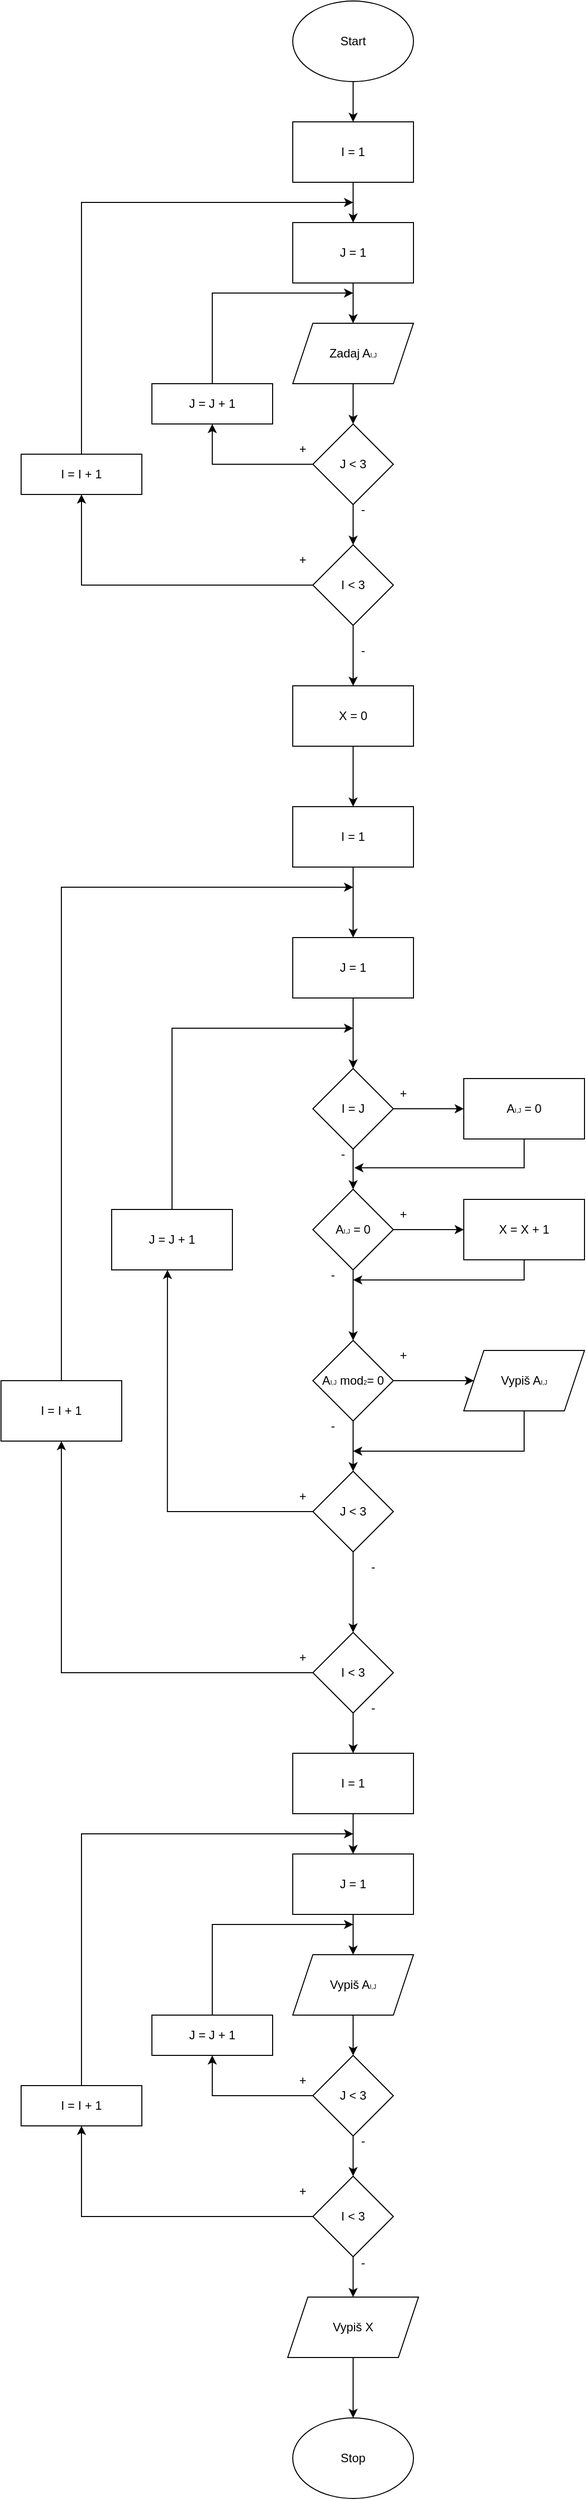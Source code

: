 <mxfile version="22.0.8" type="device">
  <diagram name="Страница — 1" id="d6_e_KgqUYrD1OHMbHaS">
    <mxGraphModel dx="1050" dy="534" grid="1" gridSize="10" guides="1" tooltips="1" connect="1" arrows="1" fold="1" page="1" pageScale="1" pageWidth="3300" pageHeight="4681" math="0" shadow="0">
      <root>
        <mxCell id="0" />
        <mxCell id="1" parent="0" />
        <mxCell id="ti2DzStLuDade1WwvBae-4" style="edgeStyle=orthogonalEdgeStyle;rounded=0;orthogonalLoop=1;jettySize=auto;html=1;exitX=0.5;exitY=1;exitDx=0;exitDy=0;" edge="1" parent="1" source="ti2DzStLuDade1WwvBae-1" target="ti2DzStLuDade1WwvBae-3">
          <mxGeometry relative="1" as="geometry" />
        </mxCell>
        <mxCell id="ti2DzStLuDade1WwvBae-1" value="Start&lt;br&gt;" style="ellipse;whiteSpace=wrap;html=1;" vertex="1" parent="1">
          <mxGeometry x="320" y="110" width="120" height="80" as="geometry" />
        </mxCell>
        <mxCell id="ti2DzStLuDade1WwvBae-6" style="edgeStyle=orthogonalEdgeStyle;rounded=0;orthogonalLoop=1;jettySize=auto;html=1;exitX=0.5;exitY=1;exitDx=0;exitDy=0;" edge="1" parent="1" source="ti2DzStLuDade1WwvBae-3" target="ti2DzStLuDade1WwvBae-5">
          <mxGeometry relative="1" as="geometry" />
        </mxCell>
        <mxCell id="ti2DzStLuDade1WwvBae-3" value="I = 1&lt;br&gt;" style="rounded=0;whiteSpace=wrap;html=1;" vertex="1" parent="1">
          <mxGeometry x="320" y="230" width="120" height="60" as="geometry" />
        </mxCell>
        <mxCell id="ti2DzStLuDade1WwvBae-8" style="edgeStyle=orthogonalEdgeStyle;rounded=0;orthogonalLoop=1;jettySize=auto;html=1;exitX=0.5;exitY=1;exitDx=0;exitDy=0;" edge="1" parent="1" source="ti2DzStLuDade1WwvBae-5" target="ti2DzStLuDade1WwvBae-7">
          <mxGeometry relative="1" as="geometry" />
        </mxCell>
        <mxCell id="ti2DzStLuDade1WwvBae-5" value="J = 1" style="rounded=0;whiteSpace=wrap;html=1;" vertex="1" parent="1">
          <mxGeometry x="320" y="330" width="120" height="60" as="geometry" />
        </mxCell>
        <mxCell id="ti2DzStLuDade1WwvBae-10" style="edgeStyle=orthogonalEdgeStyle;rounded=0;orthogonalLoop=1;jettySize=auto;html=1;exitX=0.5;exitY=1;exitDx=0;exitDy=0;" edge="1" parent="1" source="ti2DzStLuDade1WwvBae-7" target="ti2DzStLuDade1WwvBae-9">
          <mxGeometry relative="1" as="geometry" />
        </mxCell>
        <mxCell id="ti2DzStLuDade1WwvBae-7" value="Zadaj A&lt;font style=&quot;font-size: 6px;&quot;&gt;I,J&lt;/font&gt;" style="shape=parallelogram;perimeter=parallelogramPerimeter;whiteSpace=wrap;html=1;fixedSize=1;" vertex="1" parent="1">
          <mxGeometry x="320" y="430" width="120" height="60" as="geometry" />
        </mxCell>
        <mxCell id="ti2DzStLuDade1WwvBae-12" style="edgeStyle=orthogonalEdgeStyle;rounded=0;orthogonalLoop=1;jettySize=auto;html=1;exitX=0.5;exitY=1;exitDx=0;exitDy=0;entryX=0.5;entryY=0;entryDx=0;entryDy=0;" edge="1" parent="1" source="ti2DzStLuDade1WwvBae-9" target="ti2DzStLuDade1WwvBae-11">
          <mxGeometry relative="1" as="geometry" />
        </mxCell>
        <mxCell id="ti2DzStLuDade1WwvBae-16" style="edgeStyle=orthogonalEdgeStyle;rounded=0;orthogonalLoop=1;jettySize=auto;html=1;exitX=0;exitY=0.5;exitDx=0;exitDy=0;entryX=0.5;entryY=1;entryDx=0;entryDy=0;" edge="1" parent="1" source="ti2DzStLuDade1WwvBae-9" target="ti2DzStLuDade1WwvBae-14">
          <mxGeometry relative="1" as="geometry" />
        </mxCell>
        <mxCell id="ti2DzStLuDade1WwvBae-9" value="J &amp;lt; 3&lt;br&gt;" style="rhombus;whiteSpace=wrap;html=1;" vertex="1" parent="1">
          <mxGeometry x="340" y="530" width="80" height="80" as="geometry" />
        </mxCell>
        <mxCell id="ti2DzStLuDade1WwvBae-22" style="edgeStyle=orthogonalEdgeStyle;rounded=0;orthogonalLoop=1;jettySize=auto;html=1;exitX=0;exitY=0.5;exitDx=0;exitDy=0;" edge="1" parent="1" source="ti2DzStLuDade1WwvBae-11" target="ti2DzStLuDade1WwvBae-15">
          <mxGeometry relative="1" as="geometry" />
        </mxCell>
        <mxCell id="ti2DzStLuDade1WwvBae-26" style="edgeStyle=orthogonalEdgeStyle;rounded=0;orthogonalLoop=1;jettySize=auto;html=1;exitX=0.5;exitY=1;exitDx=0;exitDy=0;" edge="1" parent="1" source="ti2DzStLuDade1WwvBae-11" target="ti2DzStLuDade1WwvBae-25">
          <mxGeometry relative="1" as="geometry" />
        </mxCell>
        <mxCell id="ti2DzStLuDade1WwvBae-11" value="I &amp;lt; 3" style="rhombus;whiteSpace=wrap;html=1;" vertex="1" parent="1">
          <mxGeometry x="340" y="650" width="80" height="80" as="geometry" />
        </mxCell>
        <mxCell id="ti2DzStLuDade1WwvBae-17" style="edgeStyle=orthogonalEdgeStyle;rounded=0;orthogonalLoop=1;jettySize=auto;html=1;exitX=0.5;exitY=0;exitDx=0;exitDy=0;" edge="1" parent="1" source="ti2DzStLuDade1WwvBae-14">
          <mxGeometry relative="1" as="geometry">
            <mxPoint x="380" y="400" as="targetPoint" />
            <Array as="points">
              <mxPoint x="240" y="400" />
            </Array>
          </mxGeometry>
        </mxCell>
        <mxCell id="ti2DzStLuDade1WwvBae-14" value="J = J + 1" style="rounded=0;whiteSpace=wrap;html=1;" vertex="1" parent="1">
          <mxGeometry x="180" y="490" width="120" height="40" as="geometry" />
        </mxCell>
        <mxCell id="ti2DzStLuDade1WwvBae-23" style="edgeStyle=orthogonalEdgeStyle;rounded=0;orthogonalLoop=1;jettySize=auto;html=1;exitX=0.5;exitY=0;exitDx=0;exitDy=0;" edge="1" parent="1" source="ti2DzStLuDade1WwvBae-15">
          <mxGeometry relative="1" as="geometry">
            <mxPoint x="380" y="310" as="targetPoint" />
            <Array as="points">
              <mxPoint x="110" y="310" />
            </Array>
          </mxGeometry>
        </mxCell>
        <mxCell id="ti2DzStLuDade1WwvBae-15" value="I = I + 1&lt;br&gt;" style="rounded=0;whiteSpace=wrap;html=1;" vertex="1" parent="1">
          <mxGeometry x="50" y="560" width="120" height="40" as="geometry" />
        </mxCell>
        <mxCell id="ti2DzStLuDade1WwvBae-19" value="+" style="text;html=1;strokeColor=none;fillColor=none;align=center;verticalAlign=middle;whiteSpace=wrap;rounded=0;" vertex="1" parent="1">
          <mxGeometry x="300" y="540" width="60" height="30" as="geometry" />
        </mxCell>
        <mxCell id="ti2DzStLuDade1WwvBae-20" value="-" style="text;html=1;strokeColor=none;fillColor=none;align=center;verticalAlign=middle;whiteSpace=wrap;rounded=0;" vertex="1" parent="1">
          <mxGeometry x="360" y="600" width="60" height="30" as="geometry" />
        </mxCell>
        <mxCell id="ti2DzStLuDade1WwvBae-21" value="+" style="text;html=1;strokeColor=none;fillColor=none;align=center;verticalAlign=middle;whiteSpace=wrap;rounded=0;" vertex="1" parent="1">
          <mxGeometry x="300" y="650" width="60" height="30" as="geometry" />
        </mxCell>
        <mxCell id="ti2DzStLuDade1WwvBae-24" value="-" style="text;html=1;strokeColor=none;fillColor=none;align=center;verticalAlign=middle;whiteSpace=wrap;rounded=0;" vertex="1" parent="1">
          <mxGeometry x="360" y="740" width="60" height="30" as="geometry" />
        </mxCell>
        <mxCell id="ti2DzStLuDade1WwvBae-29" style="edgeStyle=orthogonalEdgeStyle;rounded=0;orthogonalLoop=1;jettySize=auto;html=1;exitX=0.5;exitY=1;exitDx=0;exitDy=0;" edge="1" parent="1" source="ti2DzStLuDade1WwvBae-25" target="ti2DzStLuDade1WwvBae-27">
          <mxGeometry relative="1" as="geometry" />
        </mxCell>
        <mxCell id="ti2DzStLuDade1WwvBae-25" value="X = 0&lt;br&gt;" style="rounded=0;whiteSpace=wrap;html=1;" vertex="1" parent="1">
          <mxGeometry x="320" y="790" width="120" height="60" as="geometry" />
        </mxCell>
        <mxCell id="ti2DzStLuDade1WwvBae-30" style="edgeStyle=orthogonalEdgeStyle;rounded=0;orthogonalLoop=1;jettySize=auto;html=1;exitX=0.5;exitY=1;exitDx=0;exitDy=0;" edge="1" parent="1" source="ti2DzStLuDade1WwvBae-27" target="ti2DzStLuDade1WwvBae-28">
          <mxGeometry relative="1" as="geometry" />
        </mxCell>
        <mxCell id="ti2DzStLuDade1WwvBae-27" value="I = 1" style="rounded=0;whiteSpace=wrap;html=1;" vertex="1" parent="1">
          <mxGeometry x="320" y="910" width="120" height="60" as="geometry" />
        </mxCell>
        <mxCell id="ti2DzStLuDade1WwvBae-32" style="edgeStyle=orthogonalEdgeStyle;rounded=0;orthogonalLoop=1;jettySize=auto;html=1;exitX=0.5;exitY=1;exitDx=0;exitDy=0;" edge="1" parent="1" source="ti2DzStLuDade1WwvBae-28" target="ti2DzStLuDade1WwvBae-31">
          <mxGeometry relative="1" as="geometry" />
        </mxCell>
        <mxCell id="ti2DzStLuDade1WwvBae-28" value="J = 1" style="rounded=0;whiteSpace=wrap;html=1;" vertex="1" parent="1">
          <mxGeometry x="320" y="1040" width="120" height="60" as="geometry" />
        </mxCell>
        <mxCell id="ti2DzStLuDade1WwvBae-34" style="edgeStyle=orthogonalEdgeStyle;rounded=0;orthogonalLoop=1;jettySize=auto;html=1;exitX=1;exitY=0.5;exitDx=0;exitDy=0;entryX=0;entryY=0.5;entryDx=0;entryDy=0;" edge="1" parent="1" source="ti2DzStLuDade1WwvBae-31" target="ti2DzStLuDade1WwvBae-33">
          <mxGeometry relative="1" as="geometry" />
        </mxCell>
        <mxCell id="ti2DzStLuDade1WwvBae-37" style="edgeStyle=orthogonalEdgeStyle;rounded=0;orthogonalLoop=1;jettySize=auto;html=1;exitX=0.5;exitY=1;exitDx=0;exitDy=0;" edge="1" parent="1" source="ti2DzStLuDade1WwvBae-31" target="ti2DzStLuDade1WwvBae-36">
          <mxGeometry relative="1" as="geometry" />
        </mxCell>
        <mxCell id="ti2DzStLuDade1WwvBae-31" value="I = J" style="rhombus;whiteSpace=wrap;html=1;" vertex="1" parent="1">
          <mxGeometry x="340" y="1170" width="80" height="80" as="geometry" />
        </mxCell>
        <mxCell id="ti2DzStLuDade1WwvBae-33" value="A&lt;font style=&quot;font-size: 6px;&quot;&gt;I,J&lt;/font&gt; = 0" style="rounded=0;whiteSpace=wrap;html=1;" vertex="1" parent="1">
          <mxGeometry x="490" y="1180" width="120" height="60" as="geometry" />
        </mxCell>
        <mxCell id="ti2DzStLuDade1WwvBae-35" value="+" style="text;html=1;strokeColor=none;fillColor=none;align=center;verticalAlign=middle;whiteSpace=wrap;rounded=0;" vertex="1" parent="1">
          <mxGeometry x="400" y="1180" width="60" height="30" as="geometry" />
        </mxCell>
        <mxCell id="ti2DzStLuDade1WwvBae-41" style="edgeStyle=orthogonalEdgeStyle;rounded=0;orthogonalLoop=1;jettySize=auto;html=1;exitX=1;exitY=0.5;exitDx=0;exitDy=0;entryX=0;entryY=0.5;entryDx=0;entryDy=0;" edge="1" parent="1" source="ti2DzStLuDade1WwvBae-36" target="ti2DzStLuDade1WwvBae-40">
          <mxGeometry relative="1" as="geometry" />
        </mxCell>
        <mxCell id="ti2DzStLuDade1WwvBae-119" style="edgeStyle=orthogonalEdgeStyle;rounded=0;orthogonalLoop=1;jettySize=auto;html=1;exitX=0.5;exitY=1;exitDx=0;exitDy=0;entryX=0.5;entryY=0;entryDx=0;entryDy=0;" edge="1" parent="1" source="ti2DzStLuDade1WwvBae-36" target="ti2DzStLuDade1WwvBae-118">
          <mxGeometry relative="1" as="geometry" />
        </mxCell>
        <mxCell id="ti2DzStLuDade1WwvBae-36" value="A&lt;font style=&quot;border-color: var(--border-color); font-size: 6px;&quot;&gt;I,J&lt;/font&gt;&amp;nbsp;= 0" style="rhombus;whiteSpace=wrap;html=1;" vertex="1" parent="1">
          <mxGeometry x="340" y="1290" width="80" height="80" as="geometry" />
        </mxCell>
        <mxCell id="ti2DzStLuDade1WwvBae-38" value="-" style="text;html=1;strokeColor=none;fillColor=none;align=center;verticalAlign=middle;whiteSpace=wrap;rounded=0;" vertex="1" parent="1">
          <mxGeometry x="340" y="1240" width="60" height="30" as="geometry" />
        </mxCell>
        <mxCell id="ti2DzStLuDade1WwvBae-39" style="edgeStyle=orthogonalEdgeStyle;rounded=0;orthogonalLoop=1;jettySize=auto;html=1;exitX=0.5;exitY=1;exitDx=0;exitDy=0;entryX=0.687;entryY=0.953;entryDx=0;entryDy=0;entryPerimeter=0;" edge="1" parent="1" source="ti2DzStLuDade1WwvBae-33" target="ti2DzStLuDade1WwvBae-38">
          <mxGeometry relative="1" as="geometry" />
        </mxCell>
        <mxCell id="ti2DzStLuDade1WwvBae-47" style="edgeStyle=orthogonalEdgeStyle;rounded=0;orthogonalLoop=1;jettySize=auto;html=1;exitX=0.5;exitY=1;exitDx=0;exitDy=0;" edge="1" parent="1" source="ti2DzStLuDade1WwvBae-40">
          <mxGeometry relative="1" as="geometry">
            <mxPoint x="380" y="1380" as="targetPoint" />
            <Array as="points">
              <mxPoint x="550" y="1380" />
              <mxPoint x="400" y="1380" />
            </Array>
          </mxGeometry>
        </mxCell>
        <mxCell id="ti2DzStLuDade1WwvBae-40" value="X = X + 1" style="rounded=0;whiteSpace=wrap;html=1;" vertex="1" parent="1">
          <mxGeometry x="490" y="1300" width="120" height="60" as="geometry" />
        </mxCell>
        <mxCell id="ti2DzStLuDade1WwvBae-42" value="+" style="text;html=1;strokeColor=none;fillColor=none;align=center;verticalAlign=middle;whiteSpace=wrap;rounded=0;" vertex="1" parent="1">
          <mxGeometry x="400" y="1300" width="60" height="30" as="geometry" />
        </mxCell>
        <mxCell id="ti2DzStLuDade1WwvBae-46" style="edgeStyle=orthogonalEdgeStyle;rounded=0;orthogonalLoop=1;jettySize=auto;html=1;exitX=0.5;exitY=1;exitDx=0;exitDy=0;entryX=0.5;entryY=0;entryDx=0;entryDy=0;" edge="1" parent="1" source="ti2DzStLuDade1WwvBae-43" target="ti2DzStLuDade1WwvBae-44">
          <mxGeometry relative="1" as="geometry" />
        </mxCell>
        <mxCell id="ti2DzStLuDade1WwvBae-43" value="J &amp;lt; 3" style="rhombus;whiteSpace=wrap;html=1;" vertex="1" parent="1">
          <mxGeometry x="340" y="1570" width="80" height="80" as="geometry" />
        </mxCell>
        <mxCell id="ti2DzStLuDade1WwvBae-55" style="edgeStyle=orthogonalEdgeStyle;rounded=0;orthogonalLoop=1;jettySize=auto;html=1;exitX=0;exitY=0.5;exitDx=0;exitDy=0;" edge="1" parent="1" source="ti2DzStLuDade1WwvBae-44" target="ti2DzStLuDade1WwvBae-54">
          <mxGeometry relative="1" as="geometry">
            <mxPoint x="90" y="1680" as="targetPoint" />
          </mxGeometry>
        </mxCell>
        <mxCell id="ti2DzStLuDade1WwvBae-112" style="edgeStyle=orthogonalEdgeStyle;rounded=0;orthogonalLoop=1;jettySize=auto;html=1;exitX=0.5;exitY=1;exitDx=0;exitDy=0;entryX=0.5;entryY=0;entryDx=0;entryDy=0;" edge="1" parent="1" source="ti2DzStLuDade1WwvBae-44" target="ti2DzStLuDade1WwvBae-95">
          <mxGeometry relative="1" as="geometry" />
        </mxCell>
        <mxCell id="ti2DzStLuDade1WwvBae-44" value="I &amp;lt; 3" style="rhombus;whiteSpace=wrap;html=1;" vertex="1" parent="1">
          <mxGeometry x="340" y="1730" width="80" height="80" as="geometry" />
        </mxCell>
        <mxCell id="ti2DzStLuDade1WwvBae-51" style="edgeStyle=orthogonalEdgeStyle;rounded=0;orthogonalLoop=1;jettySize=auto;html=1;exitX=0.5;exitY=0;exitDx=0;exitDy=0;" edge="1" parent="1" source="ti2DzStLuDade1WwvBae-48">
          <mxGeometry relative="1" as="geometry">
            <mxPoint x="380" y="1130" as="targetPoint" />
            <Array as="points">
              <mxPoint x="200" y="1130" />
            </Array>
          </mxGeometry>
        </mxCell>
        <mxCell id="ti2DzStLuDade1WwvBae-48" value="J = J + 1" style="rounded=0;whiteSpace=wrap;html=1;" vertex="1" parent="1">
          <mxGeometry x="140" y="1310" width="120" height="60" as="geometry" />
        </mxCell>
        <mxCell id="ti2DzStLuDade1WwvBae-49" value="-" style="text;html=1;strokeColor=none;fillColor=none;align=center;verticalAlign=middle;whiteSpace=wrap;rounded=0;" vertex="1" parent="1">
          <mxGeometry x="330" y="1360" width="60" height="30" as="geometry" />
        </mxCell>
        <mxCell id="ti2DzStLuDade1WwvBae-50" style="edgeStyle=orthogonalEdgeStyle;rounded=0;orthogonalLoop=1;jettySize=auto;html=1;exitX=0;exitY=0.5;exitDx=0;exitDy=0;entryX=0.462;entryY=1;entryDx=0;entryDy=0;entryPerimeter=0;" edge="1" parent="1" source="ti2DzStLuDade1WwvBae-43" target="ti2DzStLuDade1WwvBae-48">
          <mxGeometry relative="1" as="geometry" />
        </mxCell>
        <mxCell id="ti2DzStLuDade1WwvBae-52" value="+" style="text;html=1;strokeColor=none;fillColor=none;align=center;verticalAlign=middle;whiteSpace=wrap;rounded=0;" vertex="1" parent="1">
          <mxGeometry x="300" y="1580" width="60" height="30" as="geometry" />
        </mxCell>
        <mxCell id="ti2DzStLuDade1WwvBae-53" value="-" style="text;html=1;strokeColor=none;fillColor=none;align=center;verticalAlign=middle;whiteSpace=wrap;rounded=0;" vertex="1" parent="1">
          <mxGeometry x="370" y="1650" width="60" height="30" as="geometry" />
        </mxCell>
        <mxCell id="ti2DzStLuDade1WwvBae-56" style="edgeStyle=orthogonalEdgeStyle;rounded=0;orthogonalLoop=1;jettySize=auto;html=1;exitX=0.5;exitY=0;exitDx=0;exitDy=0;" edge="1" parent="1" source="ti2DzStLuDade1WwvBae-54">
          <mxGeometry relative="1" as="geometry">
            <mxPoint x="380" y="990" as="targetPoint" />
            <Array as="points">
              <mxPoint x="90" y="990" />
            </Array>
          </mxGeometry>
        </mxCell>
        <mxCell id="ti2DzStLuDade1WwvBae-54" value="I = I + 1" style="rounded=0;whiteSpace=wrap;html=1;" vertex="1" parent="1">
          <mxGeometry x="30" y="1480" width="120" height="60" as="geometry" />
        </mxCell>
        <mxCell id="ti2DzStLuDade1WwvBae-57" value="+" style="text;html=1;strokeColor=none;fillColor=none;align=center;verticalAlign=middle;whiteSpace=wrap;rounded=0;" vertex="1" parent="1">
          <mxGeometry x="300" y="1740" width="60" height="30" as="geometry" />
        </mxCell>
        <mxCell id="ti2DzStLuDade1WwvBae-94" style="edgeStyle=orthogonalEdgeStyle;rounded=0;orthogonalLoop=1;jettySize=auto;html=1;exitX=0.5;exitY=1;exitDx=0;exitDy=0;" edge="1" parent="1" source="ti2DzStLuDade1WwvBae-95" target="ti2DzStLuDade1WwvBae-97">
          <mxGeometry relative="1" as="geometry" />
        </mxCell>
        <mxCell id="ti2DzStLuDade1WwvBae-95" value="I = 1&lt;br&gt;" style="rounded=0;whiteSpace=wrap;html=1;" vertex="1" parent="1">
          <mxGeometry x="320" y="1850" width="120" height="60" as="geometry" />
        </mxCell>
        <mxCell id="ti2DzStLuDade1WwvBae-96" style="edgeStyle=orthogonalEdgeStyle;rounded=0;orthogonalLoop=1;jettySize=auto;html=1;exitX=0.5;exitY=1;exitDx=0;exitDy=0;" edge="1" parent="1" source="ti2DzStLuDade1WwvBae-97" target="ti2DzStLuDade1WwvBae-99">
          <mxGeometry relative="1" as="geometry" />
        </mxCell>
        <mxCell id="ti2DzStLuDade1WwvBae-97" value="J = 1" style="rounded=0;whiteSpace=wrap;html=1;" vertex="1" parent="1">
          <mxGeometry x="320" y="1950" width="120" height="60" as="geometry" />
        </mxCell>
        <mxCell id="ti2DzStLuDade1WwvBae-98" style="edgeStyle=orthogonalEdgeStyle;rounded=0;orthogonalLoop=1;jettySize=auto;html=1;exitX=0.5;exitY=1;exitDx=0;exitDy=0;" edge="1" parent="1" source="ti2DzStLuDade1WwvBae-99" target="ti2DzStLuDade1WwvBae-102">
          <mxGeometry relative="1" as="geometry" />
        </mxCell>
        <mxCell id="ti2DzStLuDade1WwvBae-99" value="Vypiš A&lt;font style=&quot;font-size: 6px;&quot;&gt;I,J&lt;/font&gt;" style="shape=parallelogram;perimeter=parallelogramPerimeter;whiteSpace=wrap;html=1;fixedSize=1;" vertex="1" parent="1">
          <mxGeometry x="320" y="2050" width="120" height="60" as="geometry" />
        </mxCell>
        <mxCell id="ti2DzStLuDade1WwvBae-100" style="edgeStyle=orthogonalEdgeStyle;rounded=0;orthogonalLoop=1;jettySize=auto;html=1;exitX=0.5;exitY=1;exitDx=0;exitDy=0;entryX=0.5;entryY=0;entryDx=0;entryDy=0;" edge="1" parent="1" source="ti2DzStLuDade1WwvBae-102" target="ti2DzStLuDade1WwvBae-104">
          <mxGeometry relative="1" as="geometry" />
        </mxCell>
        <mxCell id="ti2DzStLuDade1WwvBae-101" style="edgeStyle=orthogonalEdgeStyle;rounded=0;orthogonalLoop=1;jettySize=auto;html=1;exitX=0;exitY=0.5;exitDx=0;exitDy=0;entryX=0.5;entryY=1;entryDx=0;entryDy=0;" edge="1" parent="1" source="ti2DzStLuDade1WwvBae-102" target="ti2DzStLuDade1WwvBae-106">
          <mxGeometry relative="1" as="geometry" />
        </mxCell>
        <mxCell id="ti2DzStLuDade1WwvBae-102" value="J &amp;lt; 3&lt;br&gt;" style="rhombus;whiteSpace=wrap;html=1;" vertex="1" parent="1">
          <mxGeometry x="340" y="2150" width="80" height="80" as="geometry" />
        </mxCell>
        <mxCell id="ti2DzStLuDade1WwvBae-103" style="edgeStyle=orthogonalEdgeStyle;rounded=0;orthogonalLoop=1;jettySize=auto;html=1;exitX=0;exitY=0.5;exitDx=0;exitDy=0;" edge="1" parent="1" source="ti2DzStLuDade1WwvBae-104" target="ti2DzStLuDade1WwvBae-108">
          <mxGeometry relative="1" as="geometry" />
        </mxCell>
        <mxCell id="ti2DzStLuDade1WwvBae-115" style="edgeStyle=orthogonalEdgeStyle;rounded=0;orthogonalLoop=1;jettySize=auto;html=1;exitX=0.5;exitY=1;exitDx=0;exitDy=0;entryX=0.5;entryY=0;entryDx=0;entryDy=0;" edge="1" parent="1" source="ti2DzStLuDade1WwvBae-104" target="ti2DzStLuDade1WwvBae-114">
          <mxGeometry relative="1" as="geometry" />
        </mxCell>
        <mxCell id="ti2DzStLuDade1WwvBae-104" value="I &amp;lt; 3" style="rhombus;whiteSpace=wrap;html=1;" vertex="1" parent="1">
          <mxGeometry x="340" y="2270" width="80" height="80" as="geometry" />
        </mxCell>
        <mxCell id="ti2DzStLuDade1WwvBae-105" style="edgeStyle=orthogonalEdgeStyle;rounded=0;orthogonalLoop=1;jettySize=auto;html=1;exitX=0.5;exitY=0;exitDx=0;exitDy=0;" edge="1" parent="1" source="ti2DzStLuDade1WwvBae-106">
          <mxGeometry relative="1" as="geometry">
            <mxPoint x="380" y="2020" as="targetPoint" />
            <Array as="points">
              <mxPoint x="240" y="2020" />
            </Array>
          </mxGeometry>
        </mxCell>
        <mxCell id="ti2DzStLuDade1WwvBae-106" value="J = J + 1" style="rounded=0;whiteSpace=wrap;html=1;" vertex="1" parent="1">
          <mxGeometry x="180" y="2110" width="120" height="40" as="geometry" />
        </mxCell>
        <mxCell id="ti2DzStLuDade1WwvBae-107" style="edgeStyle=orthogonalEdgeStyle;rounded=0;orthogonalLoop=1;jettySize=auto;html=1;exitX=0.5;exitY=0;exitDx=0;exitDy=0;" edge="1" parent="1" source="ti2DzStLuDade1WwvBae-108">
          <mxGeometry relative="1" as="geometry">
            <mxPoint x="380" y="1930" as="targetPoint" />
            <Array as="points">
              <mxPoint x="110" y="1930" />
            </Array>
          </mxGeometry>
        </mxCell>
        <mxCell id="ti2DzStLuDade1WwvBae-108" value="I = I + 1&lt;br&gt;" style="rounded=0;whiteSpace=wrap;html=1;" vertex="1" parent="1">
          <mxGeometry x="50" y="2180" width="120" height="40" as="geometry" />
        </mxCell>
        <mxCell id="ti2DzStLuDade1WwvBae-109" value="+" style="text;html=1;strokeColor=none;fillColor=none;align=center;verticalAlign=middle;whiteSpace=wrap;rounded=0;" vertex="1" parent="1">
          <mxGeometry x="300" y="2160" width="60" height="30" as="geometry" />
        </mxCell>
        <mxCell id="ti2DzStLuDade1WwvBae-110" value="-" style="text;html=1;strokeColor=none;fillColor=none;align=center;verticalAlign=middle;whiteSpace=wrap;rounded=0;" vertex="1" parent="1">
          <mxGeometry x="360" y="2220" width="60" height="30" as="geometry" />
        </mxCell>
        <mxCell id="ti2DzStLuDade1WwvBae-111" value="+" style="text;html=1;strokeColor=none;fillColor=none;align=center;verticalAlign=middle;whiteSpace=wrap;rounded=0;" vertex="1" parent="1">
          <mxGeometry x="300" y="2270" width="60" height="30" as="geometry" />
        </mxCell>
        <mxCell id="ti2DzStLuDade1WwvBae-113" value="-" style="text;html=1;strokeColor=none;fillColor=none;align=center;verticalAlign=middle;whiteSpace=wrap;rounded=0;" vertex="1" parent="1">
          <mxGeometry x="370" y="1790" width="60" height="30" as="geometry" />
        </mxCell>
        <mxCell id="ti2DzStLuDade1WwvBae-117" style="edgeStyle=orthogonalEdgeStyle;rounded=0;orthogonalLoop=1;jettySize=auto;html=1;exitX=0.5;exitY=1;exitDx=0;exitDy=0;entryX=0.5;entryY=0;entryDx=0;entryDy=0;" edge="1" parent="1" source="ti2DzStLuDade1WwvBae-114" target="ti2DzStLuDade1WwvBae-116">
          <mxGeometry relative="1" as="geometry" />
        </mxCell>
        <mxCell id="ti2DzStLuDade1WwvBae-114" value="Vypiš X" style="shape=parallelogram;perimeter=parallelogramPerimeter;whiteSpace=wrap;html=1;fixedSize=1;" vertex="1" parent="1">
          <mxGeometry x="315" y="2390" width="130" height="60" as="geometry" />
        </mxCell>
        <mxCell id="ti2DzStLuDade1WwvBae-116" value="Stop" style="ellipse;whiteSpace=wrap;html=1;" vertex="1" parent="1">
          <mxGeometry x="320" y="2510" width="120" height="80" as="geometry" />
        </mxCell>
        <mxCell id="ti2DzStLuDade1WwvBae-121" style="edgeStyle=orthogonalEdgeStyle;rounded=0;orthogonalLoop=1;jettySize=auto;html=1;exitX=1;exitY=0.5;exitDx=0;exitDy=0;entryX=0;entryY=0.5;entryDx=0;entryDy=0;" edge="1" parent="1" source="ti2DzStLuDade1WwvBae-118" target="ti2DzStLuDade1WwvBae-120">
          <mxGeometry relative="1" as="geometry" />
        </mxCell>
        <mxCell id="ti2DzStLuDade1WwvBae-122" style="edgeStyle=orthogonalEdgeStyle;rounded=0;orthogonalLoop=1;jettySize=auto;html=1;exitX=0.5;exitY=1;exitDx=0;exitDy=0;" edge="1" parent="1" source="ti2DzStLuDade1WwvBae-118" target="ti2DzStLuDade1WwvBae-43">
          <mxGeometry relative="1" as="geometry" />
        </mxCell>
        <mxCell id="ti2DzStLuDade1WwvBae-118" value="A&lt;font style=&quot;border-color: var(--border-color); font-size: 6px;&quot;&gt;I,J&lt;/font&gt;&amp;nbsp;mod&lt;font style=&quot;font-size: 6px;&quot;&gt;2&lt;/font&gt;= 0" style="rhombus;whiteSpace=wrap;html=1;" vertex="1" parent="1">
          <mxGeometry x="340" y="1440" width="80" height="80" as="geometry" />
        </mxCell>
        <mxCell id="ti2DzStLuDade1WwvBae-125" style="edgeStyle=orthogonalEdgeStyle;rounded=0;orthogonalLoop=1;jettySize=auto;html=1;exitX=0.5;exitY=1;exitDx=0;exitDy=0;" edge="1" parent="1" source="ti2DzStLuDade1WwvBae-120">
          <mxGeometry relative="1" as="geometry">
            <mxPoint x="380" y="1550" as="targetPoint" />
            <Array as="points">
              <mxPoint x="550" y="1550" />
            </Array>
          </mxGeometry>
        </mxCell>
        <mxCell id="ti2DzStLuDade1WwvBae-120" value="Vypiš A&lt;font style=&quot;font-size: 6px;&quot;&gt;I,J&lt;/font&gt;" style="shape=parallelogram;perimeter=parallelogramPerimeter;whiteSpace=wrap;html=1;fixedSize=1;" vertex="1" parent="1">
          <mxGeometry x="490" y="1450" width="120" height="60" as="geometry" />
        </mxCell>
        <mxCell id="ti2DzStLuDade1WwvBae-123" value="+" style="text;html=1;strokeColor=none;fillColor=none;align=center;verticalAlign=middle;whiteSpace=wrap;rounded=0;" vertex="1" parent="1">
          <mxGeometry x="400" y="1440" width="60" height="30" as="geometry" />
        </mxCell>
        <mxCell id="ti2DzStLuDade1WwvBae-124" value="-" style="text;html=1;strokeColor=none;fillColor=none;align=center;verticalAlign=middle;whiteSpace=wrap;rounded=0;" vertex="1" parent="1">
          <mxGeometry x="330" y="1510" width="60" height="30" as="geometry" />
        </mxCell>
        <mxCell id="ti2DzStLuDade1WwvBae-126" value="-" style="text;html=1;strokeColor=none;fillColor=none;align=center;verticalAlign=middle;whiteSpace=wrap;rounded=0;" vertex="1" parent="1">
          <mxGeometry x="360" y="2341" width="60" height="30" as="geometry" />
        </mxCell>
      </root>
    </mxGraphModel>
  </diagram>
</mxfile>
